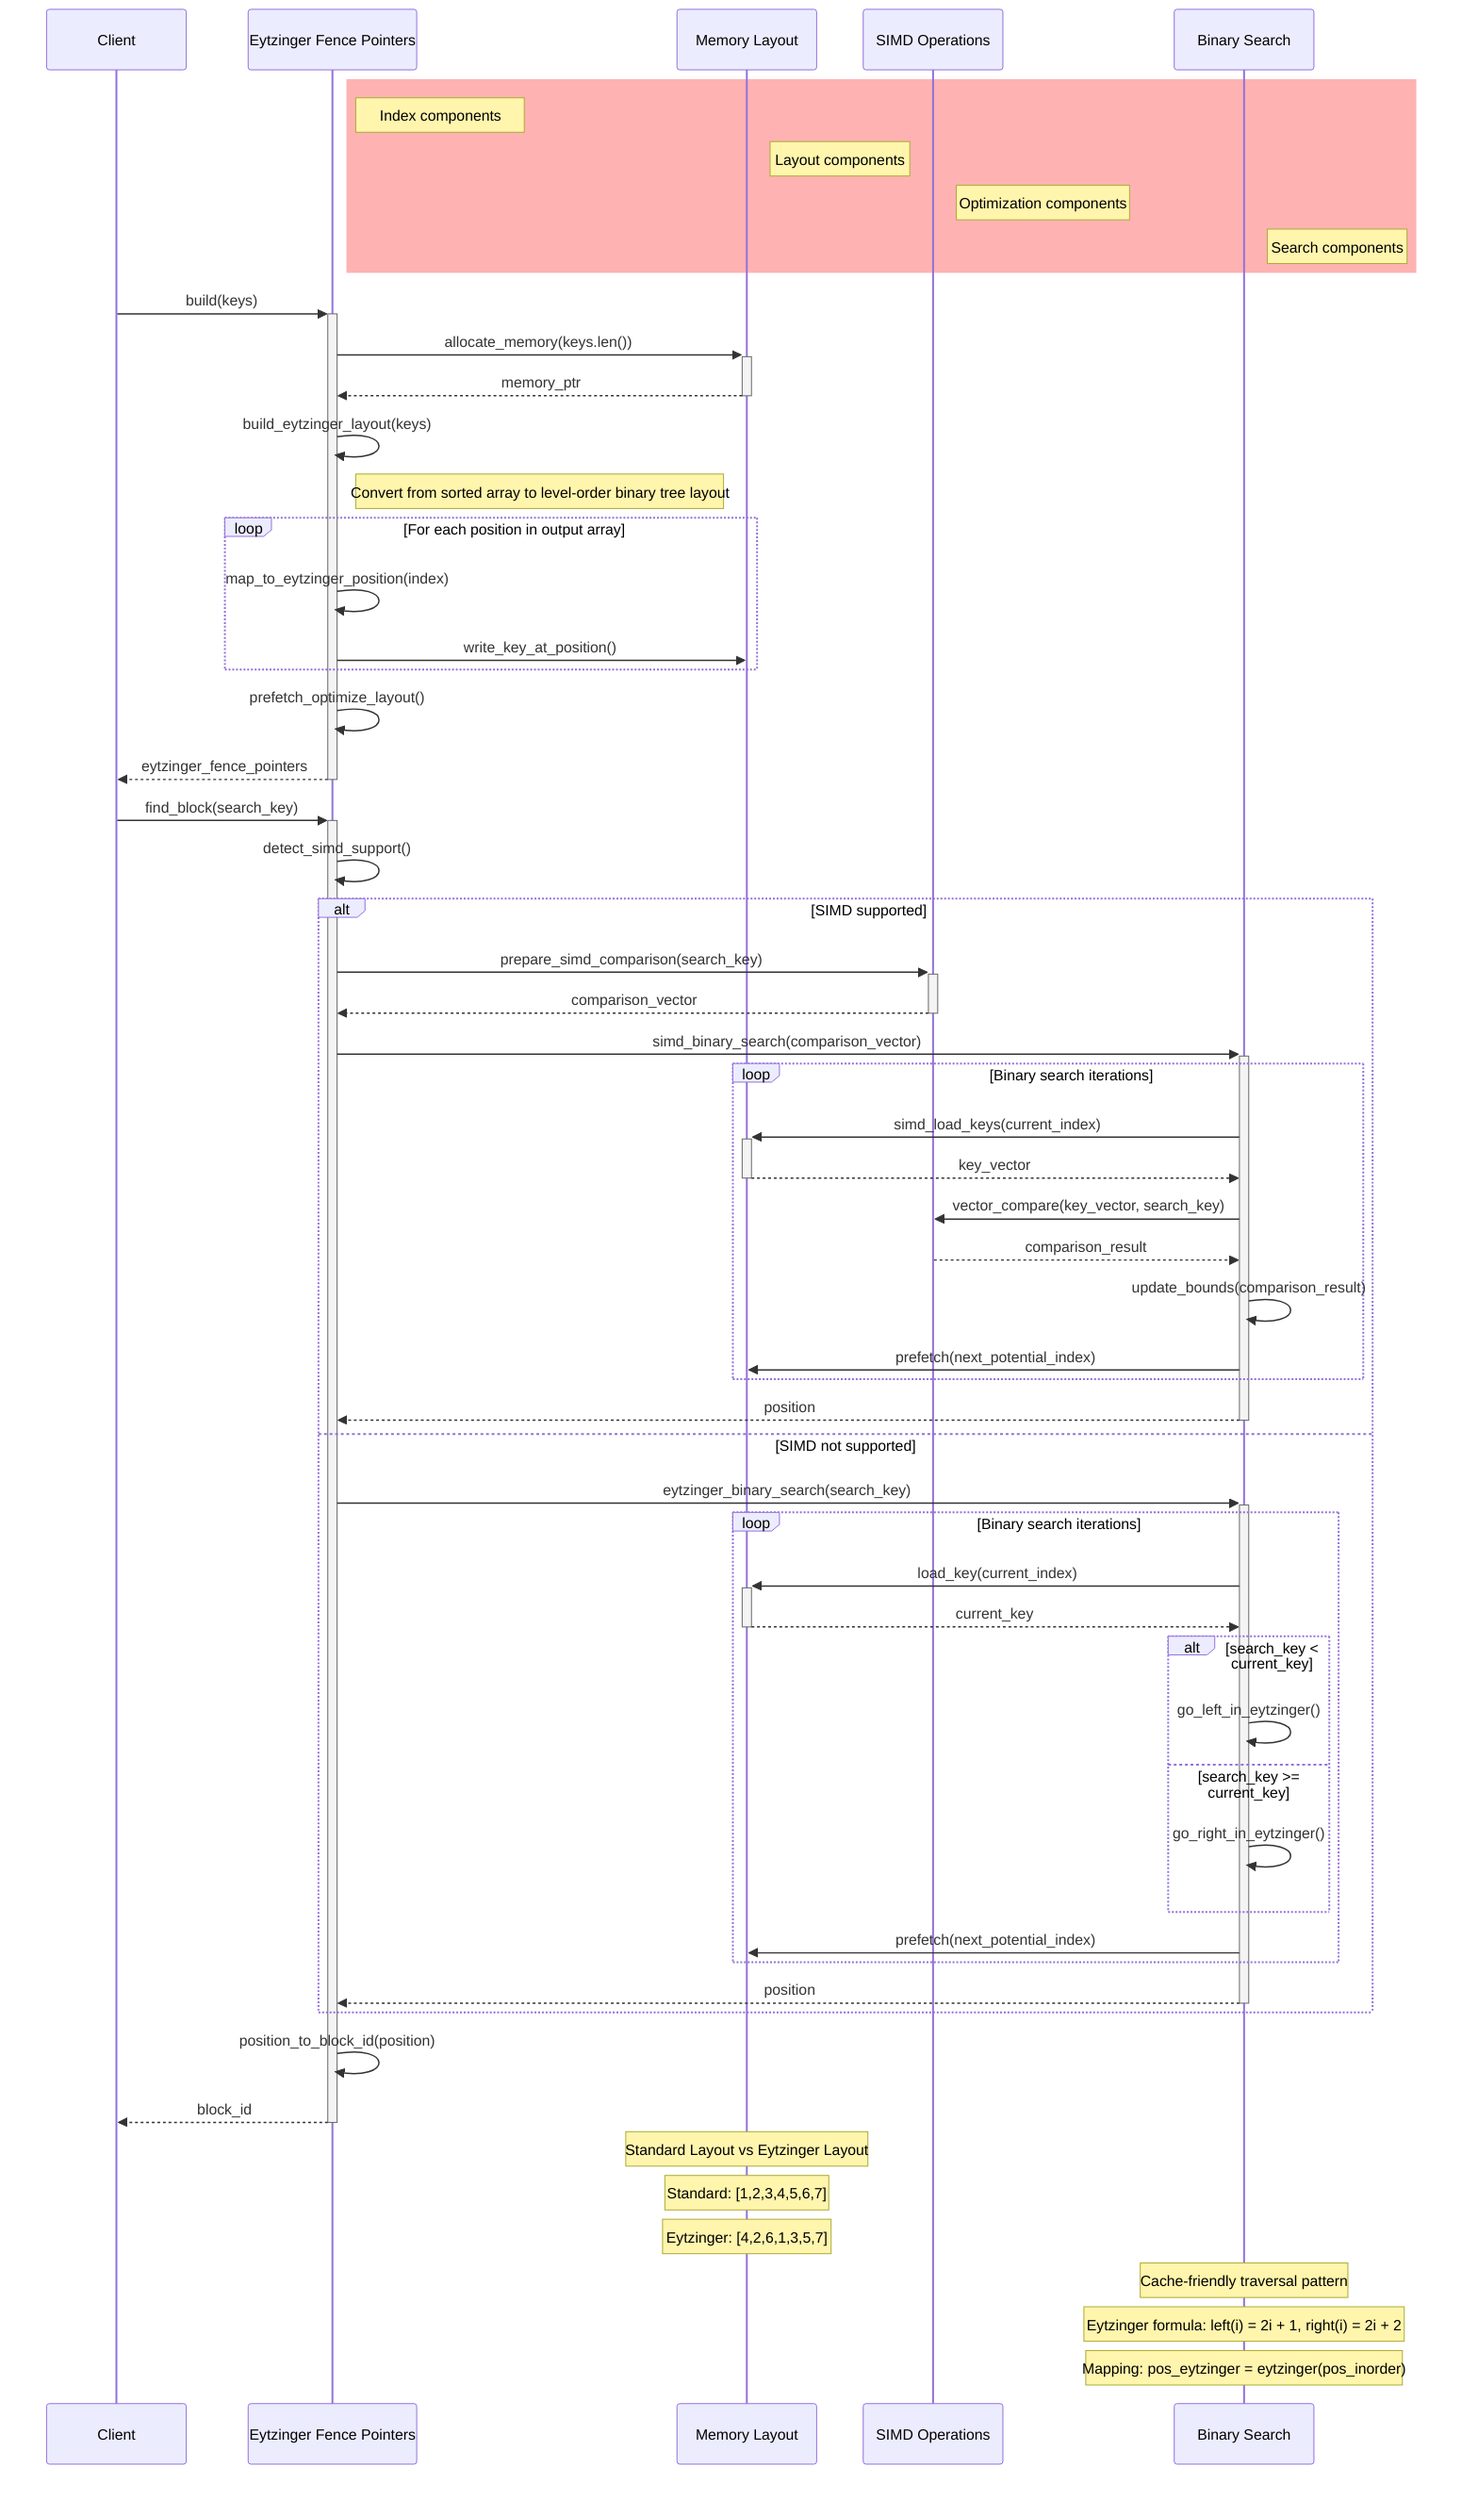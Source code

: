 sequenceDiagram
    participant Client
    participant FencePointers as Eytzinger Fence Pointers
    participant Memory as Memory Layout
    participant SIMD as SIMD Operations
    participant BinarySearch as Binary Search
    
    %% Define participant boxes with consistent colors
    rect rgba(255, 0, 0, 0.3)
        note right of FencePointers: Index components
        note right of Memory: Layout components
        note right of SIMD: Optimization components
        note right of BinarySearch: Search components
    end
    
    %% Initialization of Eytzinger layout
    Client->>+FencePointers: build(keys)
    
    %% Transform array to Eytzinger layout
    FencePointers->>+Memory: allocate_memory(keys.len())
    Memory-->>-FencePointers: memory_ptr
    
    %% Eytzinger layout construction
    FencePointers->>FencePointers: build_eytzinger_layout(keys)
    
    note right of FencePointers: Convert from sorted array to level-order binary tree layout
    
    %% Loop over keys to build layout
    loop For each position in output array
        FencePointers->>FencePointers: map_to_eytzinger_position(index)
        FencePointers->>Memory: write_key_at_position()
    end
    
    %% Optimize memory layout
    FencePointers->>FencePointers: prefetch_optimize_layout()
    
    FencePointers-->>-Client: eytzinger_fence_pointers
    
    %% Lookup operation
    Client->>+FencePointers: find_block(search_key)
    
    %% Determine if SIMD available
    FencePointers->>FencePointers: detect_simd_support()
    
    alt SIMD supported
        %% Use SIMD-accelerated binary search
        FencePointers->>+SIMD: prepare_simd_comparison(search_key)
        SIMD-->>-FencePointers: comparison_vector
        
        %% Start binary search with SIMD
        FencePointers->>+BinarySearch: simd_binary_search(comparison_vector)
        
        loop Binary search iterations
            %% Load multiple keys at once with SIMD
            BinarySearch->>+Memory: simd_load_keys(current_index)
            Memory-->>-BinarySearch: key_vector
            
            %% Compare multiple keys simultaneously
            BinarySearch->>SIMD: vector_compare(key_vector, search_key)
            SIMD-->>BinarySearch: comparison_result
            
            %% Use comparison to update search bounds
            BinarySearch->>BinarySearch: update_bounds(comparison_result)
            
            %% Prefetch next potential memory location
            BinarySearch->>Memory: prefetch(next_potential_index)
        end
        
        BinarySearch-->>-FencePointers: position
        
    else SIMD not supported
        %% Fall back to optimized scalar binary search
        FencePointers->>+BinarySearch: eytzinger_binary_search(search_key)
        
        loop Binary search iterations
            %% Navigate Eytzinger layout
            BinarySearch->>+Memory: load_key(current_index)
            Memory-->>-BinarySearch: current_key
            
            alt search_key < current_key
                %% Go left in the logical binary tree
                BinarySearch->>BinarySearch: go_left_in_eytzinger()
            else search_key >= current_key
                %% Go right in the logical binary tree
                BinarySearch->>BinarySearch: go_right_in_eytzinger()
            end
            
            %% Prefetch next potential memory location
            BinarySearch->>Memory: prefetch(next_potential_index)
        end
        
        BinarySearch-->>-FencePointers: position
    end
    
    %% Translate position to block ID
    FencePointers->>FencePointers: position_to_block_id(position)
    FencePointers-->>-Client: block_id
    
    %% Memory Layout Details
    note over Memory: Standard Layout vs Eytzinger Layout
    note over Memory: Standard: [1,2,3,4,5,6,7]
    note over Memory: Eytzinger: [4,2,6,1,3,5,7]
    
    %% Binary Search Details
    note over BinarySearch: Cache-friendly traversal pattern
    note over BinarySearch: Eytzinger formula: left(i) = 2i + 1, right(i) = 2i + 2
    note over BinarySearch: Mapping: pos_eytzinger = eytzinger(pos_inorder)